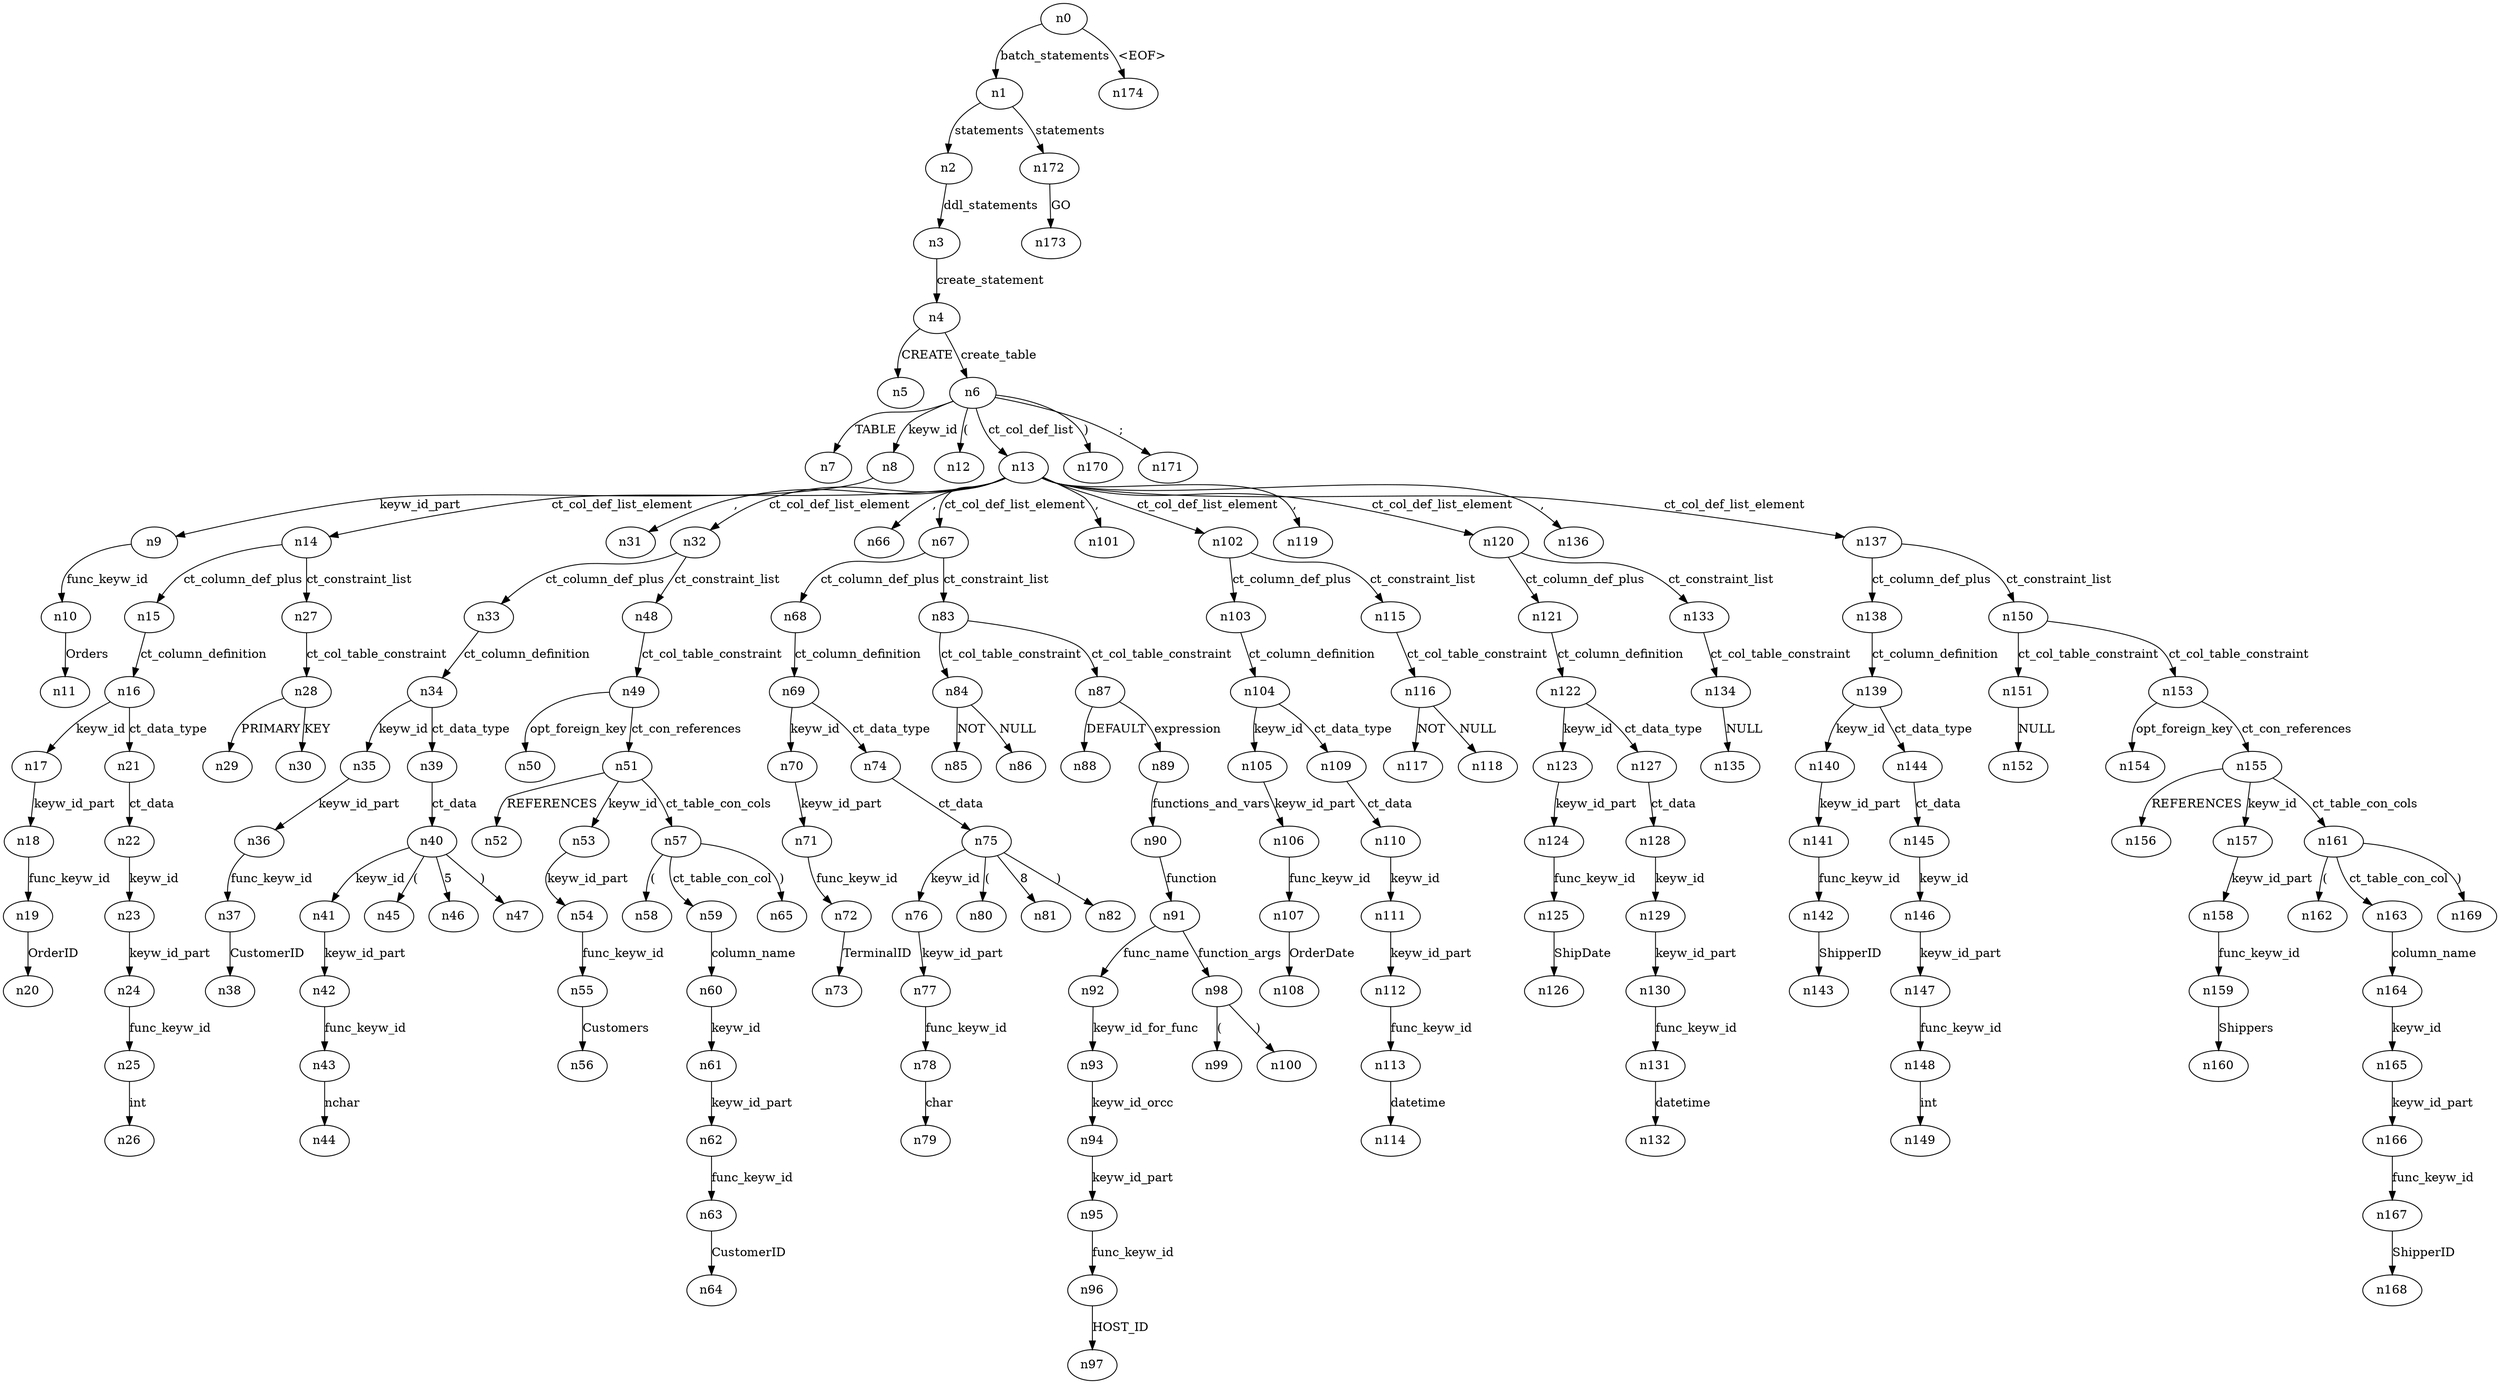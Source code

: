 digraph ParseTree {
  n0 -> n1 [label="batch_statements"];
  n1 -> n2 [label="statements"];
  n2 -> n3 [label="ddl_statements"];
  n3 -> n4 [label="create_statement"];
  n4 -> n5 [label="CREATE"];
  n4 -> n6 [label="create_table"];
  n6 -> n7 [label="TABLE"];
  n6 -> n8 [label="keyw_id"];
  n8 -> n9 [label="keyw_id_part"];
  n9 -> n10 [label="func_keyw_id"];
  n10 -> n11 [label="Orders"];
  n6 -> n12 [label="("];
  n6 -> n13 [label="ct_col_def_list"];
  n13 -> n14 [label="ct_col_def_list_element"];
  n14 -> n15 [label="ct_column_def_plus"];
  n15 -> n16 [label="ct_column_definition"];
  n16 -> n17 [label="keyw_id"];
  n17 -> n18 [label="keyw_id_part"];
  n18 -> n19 [label="func_keyw_id"];
  n19 -> n20 [label="OrderID"];
  n16 -> n21 [label="ct_data_type"];
  n21 -> n22 [label="ct_data"];
  n22 -> n23 [label="keyw_id"];
  n23 -> n24 [label="keyw_id_part"];
  n24 -> n25 [label="func_keyw_id"];
  n25 -> n26 [label="int"];
  n14 -> n27 [label="ct_constraint_list"];
  n27 -> n28 [label="ct_col_table_constraint"];
  n28 -> n29 [label="PRIMARY"];
  n28 -> n30 [label="KEY"];
  n13 -> n31 [label=","];
  n13 -> n32 [label="ct_col_def_list_element"];
  n32 -> n33 [label="ct_column_def_plus"];
  n33 -> n34 [label="ct_column_definition"];
  n34 -> n35 [label="keyw_id"];
  n35 -> n36 [label="keyw_id_part"];
  n36 -> n37 [label="func_keyw_id"];
  n37 -> n38 [label="CustomerID"];
  n34 -> n39 [label="ct_data_type"];
  n39 -> n40 [label="ct_data"];
  n40 -> n41 [label="keyw_id"];
  n41 -> n42 [label="keyw_id_part"];
  n42 -> n43 [label="func_keyw_id"];
  n43 -> n44 [label="nchar"];
  n40 -> n45 [label="("];
  n40 -> n46 [label="5"];
  n40 -> n47 [label=")"];
  n32 -> n48 [label="ct_constraint_list"];
  n48 -> n49 [label="ct_col_table_constraint"];
  n49 -> n50 [label="opt_foreign_key"];
  n49 -> n51 [label="ct_con_references"];
  n51 -> n52 [label="REFERENCES"];
  n51 -> n53 [label="keyw_id"];
  n53 -> n54 [label="keyw_id_part"];
  n54 -> n55 [label="func_keyw_id"];
  n55 -> n56 [label="Customers"];
  n51 -> n57 [label="ct_table_con_cols"];
  n57 -> n58 [label="("];
  n57 -> n59 [label="ct_table_con_col"];
  n59 -> n60 [label="column_name"];
  n60 -> n61 [label="keyw_id"];
  n61 -> n62 [label="keyw_id_part"];
  n62 -> n63 [label="func_keyw_id"];
  n63 -> n64 [label="CustomerID"];
  n57 -> n65 [label=")"];
  n13 -> n66 [label=","];
  n13 -> n67 [label="ct_col_def_list_element"];
  n67 -> n68 [label="ct_column_def_plus"];
  n68 -> n69 [label="ct_column_definition"];
  n69 -> n70 [label="keyw_id"];
  n70 -> n71 [label="keyw_id_part"];
  n71 -> n72 [label="func_keyw_id"];
  n72 -> n73 [label="TerminalID"];
  n69 -> n74 [label="ct_data_type"];
  n74 -> n75 [label="ct_data"];
  n75 -> n76 [label="keyw_id"];
  n76 -> n77 [label="keyw_id_part"];
  n77 -> n78 [label="func_keyw_id"];
  n78 -> n79 [label="char"];
  n75 -> n80 [label="("];
  n75 -> n81 [label="8"];
  n75 -> n82 [label=")"];
  n67 -> n83 [label="ct_constraint_list"];
  n83 -> n84 [label="ct_col_table_constraint"];
  n84 -> n85 [label="NOT"];
  n84 -> n86 [label="NULL"];
  n83 -> n87 [label="ct_col_table_constraint"];
  n87 -> n88 [label="DEFAULT"];
  n87 -> n89 [label="expression"];
  n89 -> n90 [label="functions_and_vars"];
  n90 -> n91 [label="function"];
  n91 -> n92 [label="func_name"];
  n92 -> n93 [label="keyw_id_for_func"];
  n93 -> n94 [label="keyw_id_orcc"];
  n94 -> n95 [label="keyw_id_part"];
  n95 -> n96 [label="func_keyw_id"];
  n96 -> n97 [label="HOST_ID"];
  n91 -> n98 [label="function_args"];
  n98 -> n99 [label="("];
  n98 -> n100 [label=")"];
  n13 -> n101 [label=","];
  n13 -> n102 [label="ct_col_def_list_element"];
  n102 -> n103 [label="ct_column_def_plus"];
  n103 -> n104 [label="ct_column_definition"];
  n104 -> n105 [label="keyw_id"];
  n105 -> n106 [label="keyw_id_part"];
  n106 -> n107 [label="func_keyw_id"];
  n107 -> n108 [label="OrderDate"];
  n104 -> n109 [label="ct_data_type"];
  n109 -> n110 [label="ct_data"];
  n110 -> n111 [label="keyw_id"];
  n111 -> n112 [label="keyw_id_part"];
  n112 -> n113 [label="func_keyw_id"];
  n113 -> n114 [label="datetime"];
  n102 -> n115 [label="ct_constraint_list"];
  n115 -> n116 [label="ct_col_table_constraint"];
  n116 -> n117 [label="NOT"];
  n116 -> n118 [label="NULL"];
  n13 -> n119 [label=","];
  n13 -> n120 [label="ct_col_def_list_element"];
  n120 -> n121 [label="ct_column_def_plus"];
  n121 -> n122 [label="ct_column_definition"];
  n122 -> n123 [label="keyw_id"];
  n123 -> n124 [label="keyw_id_part"];
  n124 -> n125 [label="func_keyw_id"];
  n125 -> n126 [label="ShipDate"];
  n122 -> n127 [label="ct_data_type"];
  n127 -> n128 [label="ct_data"];
  n128 -> n129 [label="keyw_id"];
  n129 -> n130 [label="keyw_id_part"];
  n130 -> n131 [label="func_keyw_id"];
  n131 -> n132 [label="datetime"];
  n120 -> n133 [label="ct_constraint_list"];
  n133 -> n134 [label="ct_col_table_constraint"];
  n134 -> n135 [label="NULL"];
  n13 -> n136 [label=","];
  n13 -> n137 [label="ct_col_def_list_element"];
  n137 -> n138 [label="ct_column_def_plus"];
  n138 -> n139 [label="ct_column_definition"];
  n139 -> n140 [label="keyw_id"];
  n140 -> n141 [label="keyw_id_part"];
  n141 -> n142 [label="func_keyw_id"];
  n142 -> n143 [label="ShipperID"];
  n139 -> n144 [label="ct_data_type"];
  n144 -> n145 [label="ct_data"];
  n145 -> n146 [label="keyw_id"];
  n146 -> n147 [label="keyw_id_part"];
  n147 -> n148 [label="func_keyw_id"];
  n148 -> n149 [label="int"];
  n137 -> n150 [label="ct_constraint_list"];
  n150 -> n151 [label="ct_col_table_constraint"];
  n151 -> n152 [label="NULL"];
  n150 -> n153 [label="ct_col_table_constraint"];
  n153 -> n154 [label="opt_foreign_key"];
  n153 -> n155 [label="ct_con_references"];
  n155 -> n156 [label="REFERENCES"];
  n155 -> n157 [label="keyw_id"];
  n157 -> n158 [label="keyw_id_part"];
  n158 -> n159 [label="func_keyw_id"];
  n159 -> n160 [label="Shippers"];
  n155 -> n161 [label="ct_table_con_cols"];
  n161 -> n162 [label="("];
  n161 -> n163 [label="ct_table_con_col"];
  n163 -> n164 [label="column_name"];
  n164 -> n165 [label="keyw_id"];
  n165 -> n166 [label="keyw_id_part"];
  n166 -> n167 [label="func_keyw_id"];
  n167 -> n168 [label="ShipperID"];
  n161 -> n169 [label=")"];
  n6 -> n170 [label=")"];
  n6 -> n171 [label=";"];
  n1 -> n172 [label="statements"];
  n172 -> n173 [label="GO"];
  n0 -> n174 [label="<EOF>"];
}